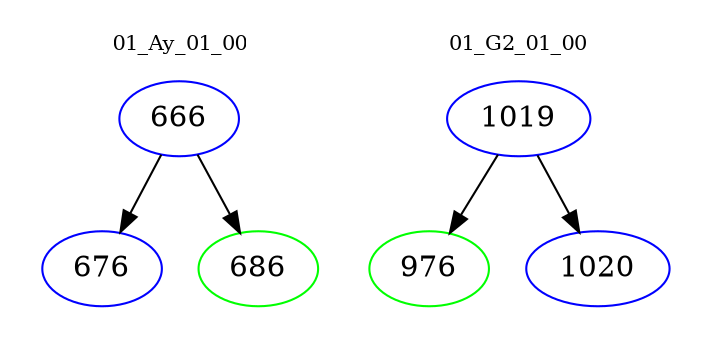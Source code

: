 digraph{
subgraph cluster_0 {
color = white
label = "01_Ay_01_00";
fontsize=10;
T0_666 [label="666", color="blue"]
T0_666 -> T0_676 [color="black"]
T0_676 [label="676", color="blue"]
T0_666 -> T0_686 [color="black"]
T0_686 [label="686", color="green"]
}
subgraph cluster_1 {
color = white
label = "01_G2_01_00";
fontsize=10;
T1_1019 [label="1019", color="blue"]
T1_1019 -> T1_976 [color="black"]
T1_976 [label="976", color="green"]
T1_1019 -> T1_1020 [color="black"]
T1_1020 [label="1020", color="blue"]
}
}
